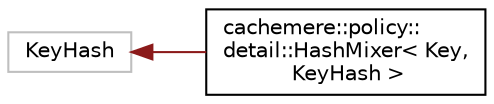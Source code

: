 digraph "Graphical Class Hierarchy"
{
 // LATEX_PDF_SIZE
  edge [fontname="Helvetica",fontsize="10",labelfontname="Helvetica",labelfontsize="10"];
  node [fontname="Helvetica",fontsize="10",shape=record];
  rankdir="LR";
  Node11 [label="KeyHash",height=0.2,width=0.4,color="grey75", fillcolor="white", style="filled",tooltip=" "];
  Node11 -> Node0 [dir="back",color="firebrick4",fontsize="10",style="solid",fontname="Helvetica"];
  Node0 [label="cachemere::policy::\ldetail::HashMixer\< Key,\l KeyHash \>",height=0.2,width=0.4,color="black", fillcolor="white", style="filled",URL="$classcachemere_1_1policy_1_1detail_1_1HashMixer.html",tooltip="Functor used for generating a uniform sequence of numbers in a given value range for a given key."];
}
